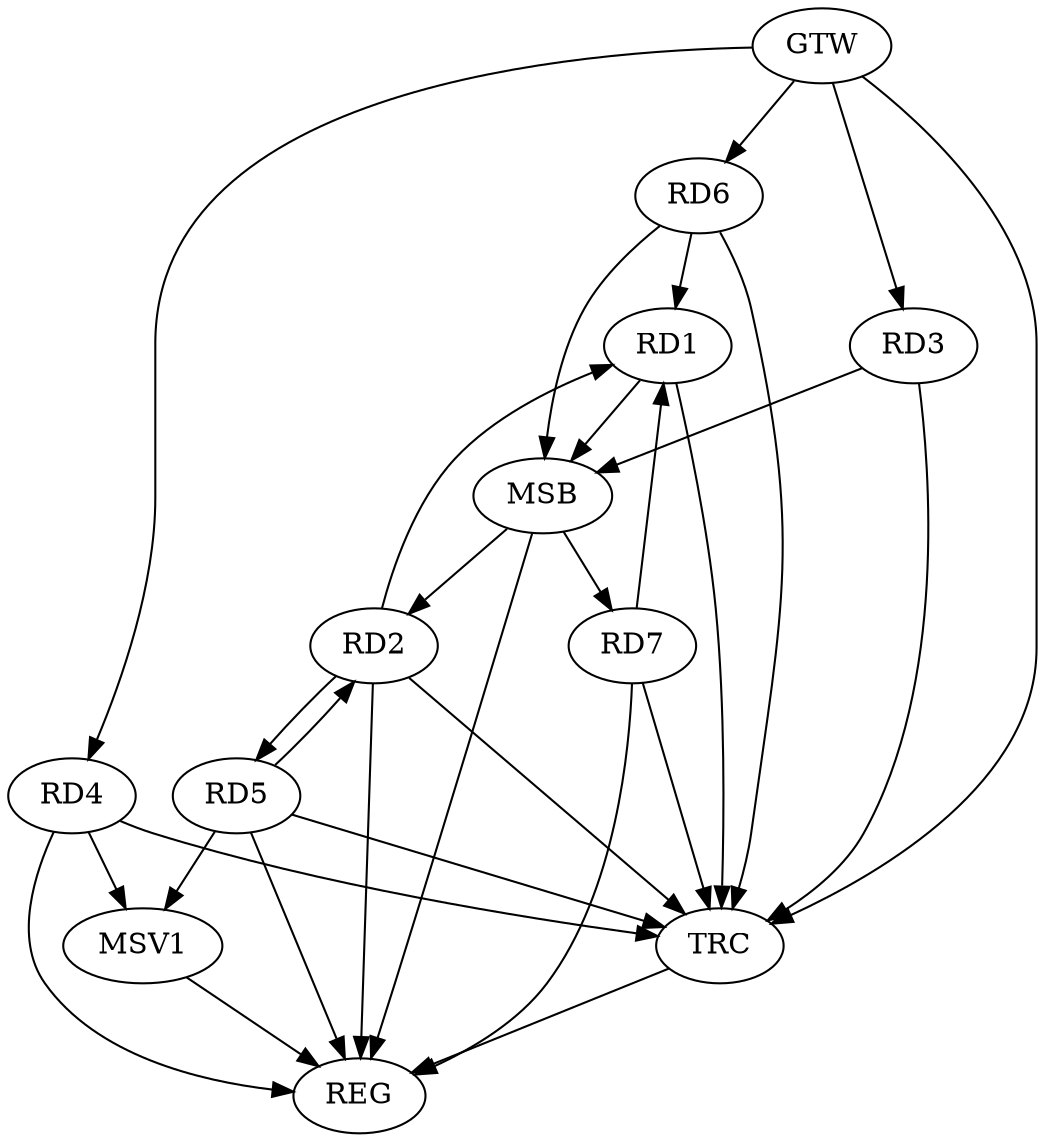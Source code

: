 strict digraph G {
  RD1 [ label="RD1" ];
  RD2 [ label="RD2" ];
  RD3 [ label="RD3" ];
  RD4 [ label="RD4" ];
  RD5 [ label="RD5" ];
  RD6 [ label="RD6" ];
  RD7 [ label="RD7" ];
  GTW [ label="GTW" ];
  REG [ label="REG" ];
  MSB [ label="MSB" ];
  TRC [ label="TRC" ];
  MSV1 [ label="MSV1" ];
  RD2 -> RD5;
  RD5 -> RD2;
  GTW -> RD3;
  GTW -> RD4;
  GTW -> RD6;
  RD2 -> REG;
  RD4 -> REG;
  RD5 -> REG;
  RD7 -> REG;
  RD1 -> MSB;
  MSB -> RD7;
  MSB -> REG;
  RD3 -> MSB;
  RD6 -> MSB;
  MSB -> RD2;
  RD1 -> TRC;
  RD2 -> TRC;
  RD3 -> TRC;
  RD4 -> TRC;
  RD5 -> TRC;
  RD6 -> TRC;
  RD7 -> TRC;
  GTW -> TRC;
  TRC -> REG;
  RD6 -> RD1;
  RD2 -> RD1;
  RD7 -> RD1;
  RD4 -> MSV1;
  RD5 -> MSV1;
  MSV1 -> REG;
}
